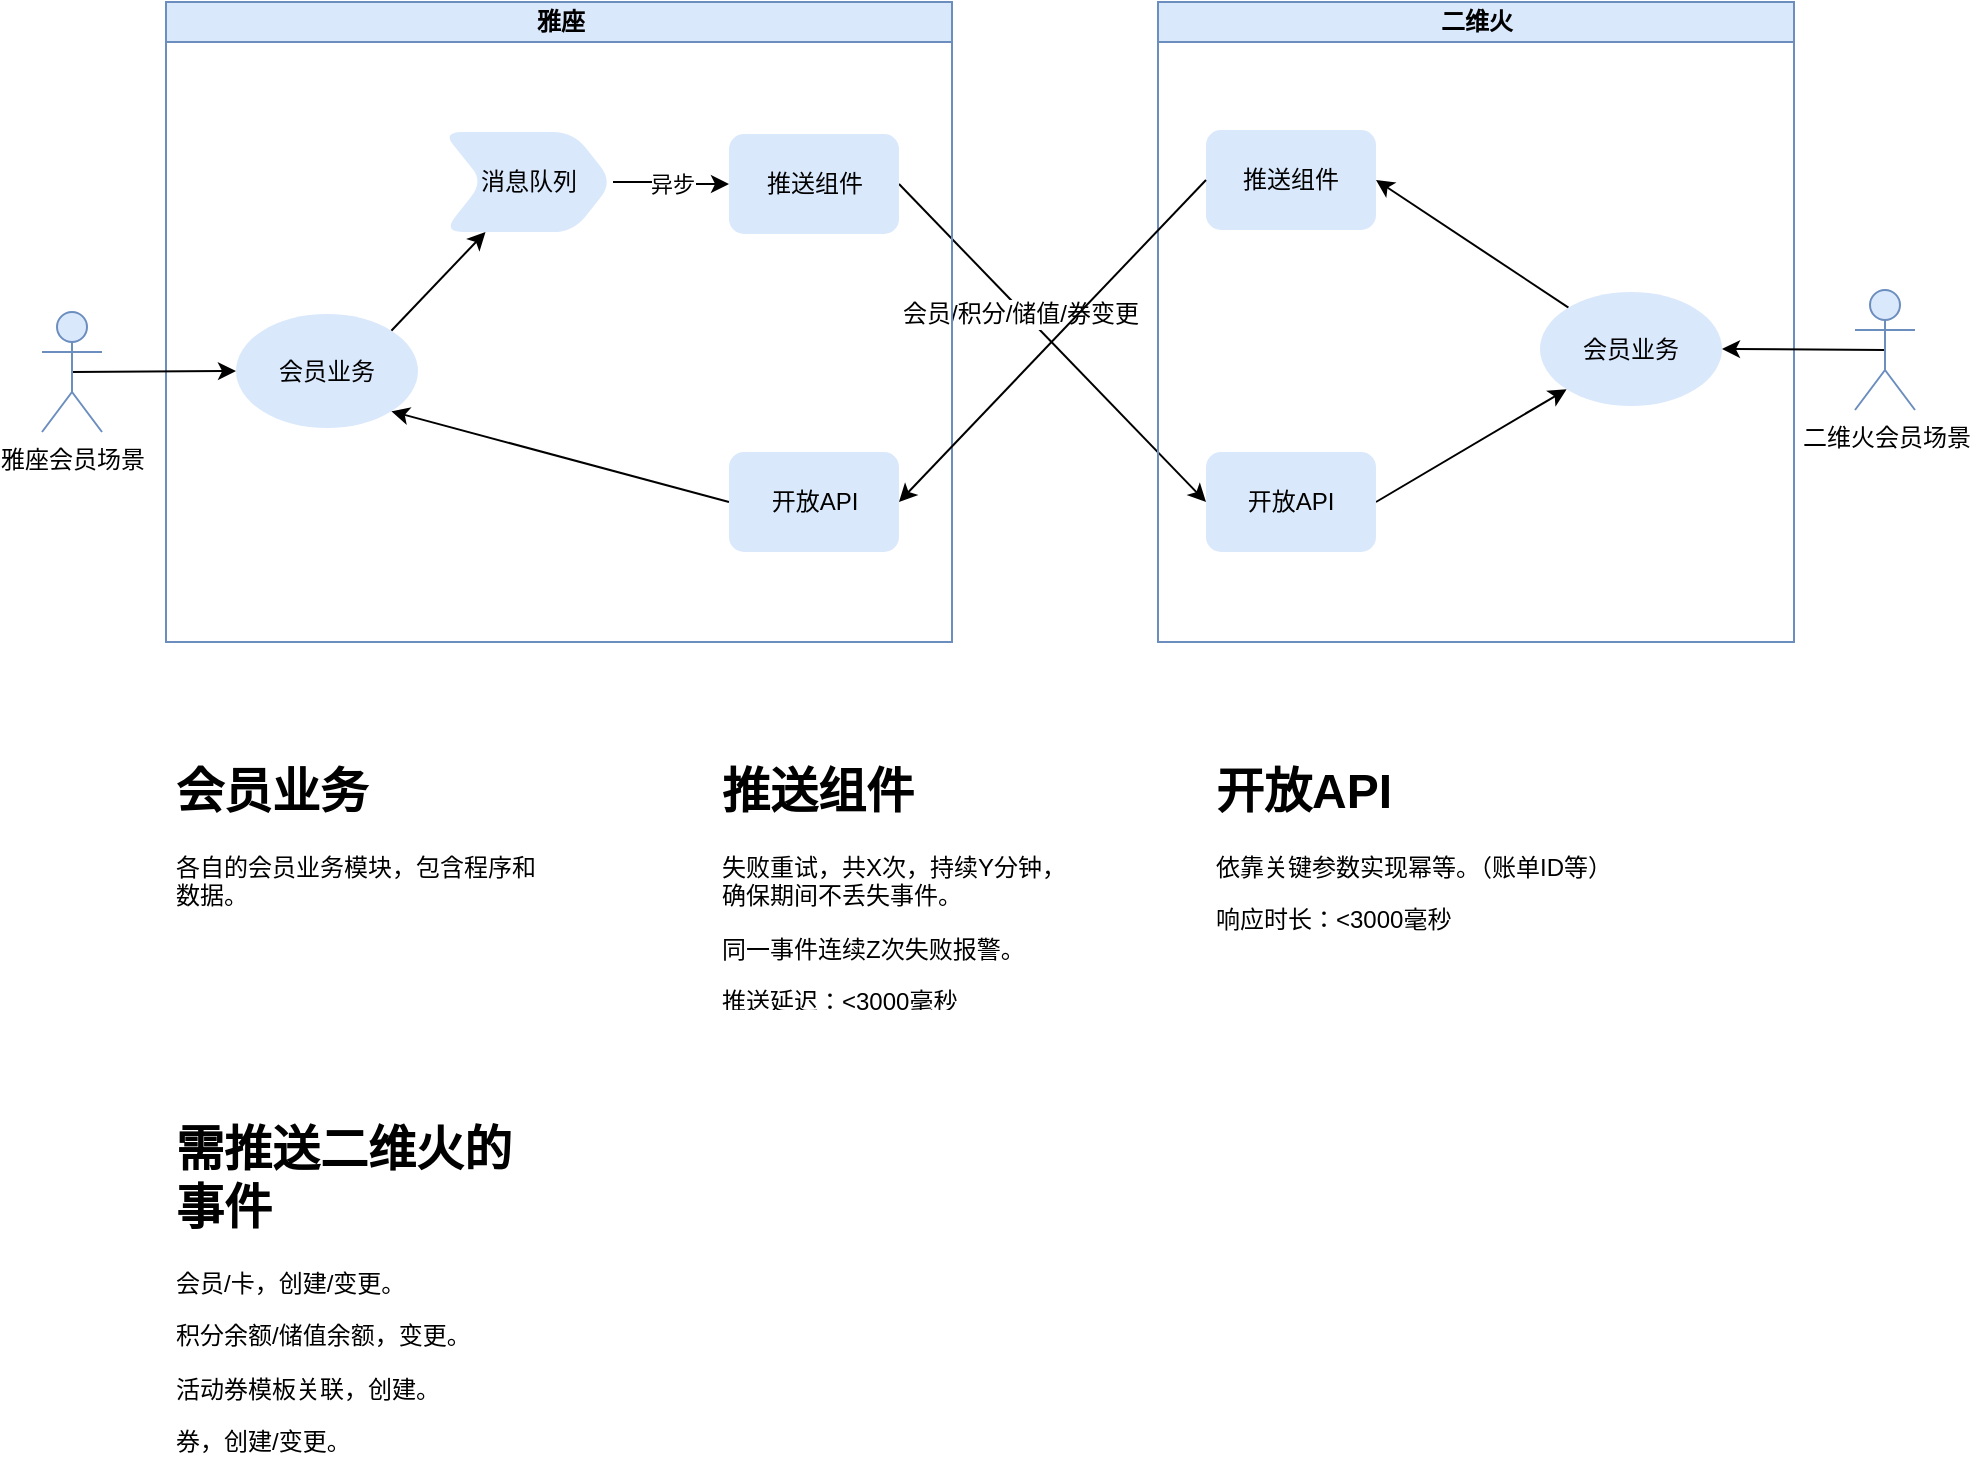 <mxfile version="10.9.6" type="github"><diagram name="Page-1" id="75ae5057-2f1f-a65a-41a6-c58fb5237df7"><mxGraphModel dx="1438" dy="556" grid="0" gridSize="10" guides="1" tooltips="1" connect="1" arrows="1" fold="1" page="0" pageScale="1" pageWidth="1100" pageHeight="850" background="#ffffff" math="0" shadow="0"><root><mxCell id="0"/><mxCell id="1" parent="0"/><mxCell id="csspEdC55rqh1lkGcjk5-10" style="rounded=0;orthogonalLoop=1;jettySize=auto;html=1;exitX=1;exitY=0.5;exitDx=0;exitDy=0;entryX=0;entryY=0.5;entryDx=0;entryDy=0;" parent="1" source="csspEdC55rqh1lkGcjk5-7" target="csspEdC55rqh1lkGcjk5-9" edge="1"><mxGeometry relative="1" as="geometry"/></mxCell><mxCell id="csspEdC55rqh1lkGcjk5-15" value="会员/积分/储值/券变更" style="text;html=1;resizable=0;points=[];align=center;verticalAlign=middle;labelBackgroundColor=#ffffff;" parent="csspEdC55rqh1lkGcjk5-10" vertex="1" connectable="0"><mxGeometry x="-0.2" y="-2" relative="1" as="geometry"><mxPoint as="offset"/></mxGeometry></mxCell><mxCell id="csspEdC55rqh1lkGcjk5-7" value="推送组件" style="rounded=1;whiteSpace=wrap;html=1;fillColor=#dae8fc;strokeColor=none;" parent="1" vertex="1"><mxGeometry x="283.5" y="133" width="85" height="50" as="geometry"/></mxCell><mxCell id="csspEdC55rqh1lkGcjk5-13" value="雅座" style="swimlane;html=1;startSize=20;horizontal=1;containerType=tree;strokeColor=#6c8ebf;fillColor=#dae8fc;" parent="1" vertex="1"><mxGeometry x="2" y="67" width="393" height="320" as="geometry"/></mxCell><mxCell id="csspEdC55rqh1lkGcjk5-16" value="消息队列" style="shape=step;perimeter=stepPerimeter;whiteSpace=wrap;html=1;fixedSize=1;rounded=1;strokeColor=none;fillColor=#dae8fc;" parent="csspEdC55rqh1lkGcjk5-13" vertex="1"><mxGeometry x="138.5" y="65" width="85" height="50" as="geometry"/></mxCell><mxCell id="csspEdC55rqh1lkGcjk5-80" style="edgeStyle=none;rounded=0;orthogonalLoop=1;jettySize=auto;html=1;exitX=0;exitY=0.5;exitDx=0;exitDy=0;entryX=1;entryY=1;entryDx=0;entryDy=0;" parent="csspEdC55rqh1lkGcjk5-13" source="csspEdC55rqh1lkGcjk5-21" target="csspEdC55rqh1lkGcjk5-76" edge="1"><mxGeometry relative="1" as="geometry"/></mxCell><mxCell id="csspEdC55rqh1lkGcjk5-21" value="开放API" style="rounded=1;whiteSpace=wrap;html=1;strokeColor=none;fillColor=#dae8fc;" parent="csspEdC55rqh1lkGcjk5-13" vertex="1"><mxGeometry x="281.5" y="225" width="85" height="50" as="geometry"/></mxCell><mxCell id="csspEdC55rqh1lkGcjk5-79" style="edgeStyle=none;rounded=0;orthogonalLoop=1;jettySize=auto;html=1;exitX=1;exitY=0;exitDx=0;exitDy=0;entryX=0.25;entryY=1;entryDx=0;entryDy=0;" parent="csspEdC55rqh1lkGcjk5-13" source="csspEdC55rqh1lkGcjk5-76" target="csspEdC55rqh1lkGcjk5-16" edge="1"><mxGeometry relative="1" as="geometry"/></mxCell><mxCell id="csspEdC55rqh1lkGcjk5-76" value="会员业务" style="ellipse;whiteSpace=wrap;html=1;align=center;container=1;recursiveResize=0;treeFolding=1;treeMoving=1;rounded=1;strokeColor=none;fillColor=#dae8fc;" parent="csspEdC55rqh1lkGcjk5-13" vertex="1"><mxGeometry x="35" y="156" width="91" height="57" as="geometry"/></mxCell><mxCell id="csspEdC55rqh1lkGcjk5-14" value="二维火" style="swimlane;html=1;startSize=20;horizontal=1;containerType=tree;fillColor=#dae8fc;strokeColor=#6c8ebf;" parent="1" vertex="1"><mxGeometry x="498" y="67" width="318" height="320" as="geometry"/></mxCell><mxCell id="csspEdC55rqh1lkGcjk5-83" style="edgeStyle=none;rounded=0;orthogonalLoop=1;jettySize=auto;html=1;entryX=1;entryY=0.5;entryDx=0;entryDy=0;" parent="csspEdC55rqh1lkGcjk5-14" source="csspEdC55rqh1lkGcjk5-82" target="csspEdC55rqh1lkGcjk5-20" edge="1"><mxGeometry relative="1" as="geometry"/></mxCell><mxCell id="csspEdC55rqh1lkGcjk5-20" value="推送组件" style="rounded=1;whiteSpace=wrap;html=1;fillColor=#dae8fc;strokeColor=none;" parent="csspEdC55rqh1lkGcjk5-14" vertex="1"><mxGeometry x="24" y="64" width="85" height="50" as="geometry"/></mxCell><mxCell id="csspEdC55rqh1lkGcjk5-85" style="edgeStyle=none;rounded=0;orthogonalLoop=1;jettySize=auto;html=1;exitX=1;exitY=0.5;exitDx=0;exitDy=0;entryX=0;entryY=1;entryDx=0;entryDy=0;" parent="csspEdC55rqh1lkGcjk5-14" source="csspEdC55rqh1lkGcjk5-9" target="csspEdC55rqh1lkGcjk5-82" edge="1"><mxGeometry relative="1" as="geometry"/></mxCell><mxCell id="csspEdC55rqh1lkGcjk5-9" value="开放API" style="rounded=1;whiteSpace=wrap;html=1;strokeColor=none;fillColor=#dae8fc;" parent="csspEdC55rqh1lkGcjk5-14" vertex="1"><mxGeometry x="24" y="225" width="85" height="50" as="geometry"/></mxCell><mxCell id="csspEdC55rqh1lkGcjk5-82" value="会员业务" style="ellipse;whiteSpace=wrap;html=1;align=center;container=1;recursiveResize=0;treeFolding=1;treeMoving=1;rounded=1;strokeColor=none;fillColor=#dae8fc;" parent="csspEdC55rqh1lkGcjk5-14" vertex="1"><mxGeometry x="191" y="145" width="91" height="57" as="geometry"/></mxCell><mxCell id="csspEdC55rqh1lkGcjk5-19" value="异步" style="edgeStyle=orthogonalEdgeStyle;rounded=0;orthogonalLoop=1;jettySize=auto;html=1;exitX=1;exitY=0.5;exitDx=0;exitDy=0;entryX=0;entryY=0.5;entryDx=0;entryDy=0;" parent="1" source="csspEdC55rqh1lkGcjk5-16" target="csspEdC55rqh1lkGcjk5-7" edge="1"><mxGeometry relative="1" as="geometry"/></mxCell><mxCell id="csspEdC55rqh1lkGcjk5-22" style="rounded=0;orthogonalLoop=1;jettySize=auto;html=1;exitX=0;exitY=0.5;exitDx=0;exitDy=0;entryX=1;entryY=0.5;entryDx=0;entryDy=0;" parent="1" source="csspEdC55rqh1lkGcjk5-20" target="csspEdC55rqh1lkGcjk5-21" edge="1"><mxGeometry relative="1" as="geometry"/></mxCell><mxCell id="csspEdC55rqh1lkGcjk5-81" style="edgeStyle=none;rounded=0;orthogonalLoop=1;jettySize=auto;html=1;exitX=0.5;exitY=0.5;exitDx=0;exitDy=0;exitPerimeter=0;entryX=0;entryY=0.5;entryDx=0;entryDy=0;" parent="1" source="csspEdC55rqh1lkGcjk5-31" target="csspEdC55rqh1lkGcjk5-76" edge="1"><mxGeometry relative="1" as="geometry"/></mxCell><mxCell id="csspEdC55rqh1lkGcjk5-31" value="雅座会员场景" style="shape=umlActor;verticalLabelPosition=bottom;labelBackgroundColor=#ffffff;verticalAlign=top;html=1;outlineConnect=0;rounded=1;strokeColor=#6c8ebf;fillColor=#dae8fc;" parent="1" vertex="1"><mxGeometry x="-60" y="222" width="30" height="60" as="geometry"/></mxCell><mxCell id="csspEdC55rqh1lkGcjk5-86" style="edgeStyle=none;rounded=0;orthogonalLoop=1;jettySize=auto;html=1;exitX=0.5;exitY=0.5;exitDx=0;exitDy=0;exitPerimeter=0;entryX=1;entryY=0.5;entryDx=0;entryDy=0;" parent="1" source="csspEdC55rqh1lkGcjk5-37" target="csspEdC55rqh1lkGcjk5-82" edge="1"><mxGeometry relative="1" as="geometry"/></mxCell><mxCell id="csspEdC55rqh1lkGcjk5-37" value="二维火会员场景" style="shape=umlActor;verticalLabelPosition=bottom;labelBackgroundColor=#ffffff;verticalAlign=top;html=1;outlineConnect=0;rounded=1;strokeColor=#6c8ebf;fillColor=#dae8fc;" parent="1" vertex="1"><mxGeometry x="846.5" y="211" width="30" height="60" as="geometry"/></mxCell><mxCell id="csspEdC55rqh1lkGcjk5-73" value="&lt;h1&gt;推送组件&lt;/h1&gt;&lt;p&gt;失败重试，共X次，持续Y分钟，确保期间不丢失事件。&lt;/p&gt;&lt;p&gt;同一事件连续Z次失败报警。&lt;/p&gt;&lt;p&gt;推送延迟：&amp;lt;3000毫秒&lt;/p&gt;" style="text;html=1;strokeColor=none;fillColor=none;spacing=5;spacingTop=-20;whiteSpace=wrap;overflow=hidden;rounded=0;align=left;" parent="1" vertex="1"><mxGeometry x="274.5" y="442" width="190" height="129" as="geometry"/></mxCell><mxCell id="csspEdC55rqh1lkGcjk5-74" value="&lt;h1&gt;开放API&lt;/h1&gt;&lt;p&gt;&lt;span&gt;依靠关键参数实现幂等。（账单ID等）&lt;/span&gt;&lt;/p&gt;&lt;p&gt;&lt;span&gt;响应时长：&amp;lt;3000毫秒&lt;/span&gt;&lt;/p&gt;" style="text;html=1;strokeColor=none;fillColor=none;spacing=5;spacingTop=-20;whiteSpace=wrap;overflow=hidden;rounded=0;align=left;" parent="1" vertex="1"><mxGeometry x="522" y="442" width="244" height="101" as="geometry"/></mxCell><mxCell id="csspEdC55rqh1lkGcjk5-87" value="&lt;h1&gt;会员业务&lt;/h1&gt;&lt;p&gt;各自的会员业务模块，包含程序和数据。&lt;/p&gt;" style="text;html=1;strokeColor=none;fillColor=none;spacing=5;spacingTop=-20;whiteSpace=wrap;overflow=hidden;rounded=0;align=left;" parent="1" vertex="1"><mxGeometry x="2" y="442" width="190" height="129" as="geometry"/></mxCell><mxCell id="csspEdC55rqh1lkGcjk5-88" value="&lt;h1&gt;需推送二维火的事件&lt;/h1&gt;&lt;p&gt;会员/卡，创建/变更。&lt;/p&gt;&lt;p&gt;积分余额/储值余额，变更。&lt;/p&gt;&lt;p&gt;活动券模板关联，创建。&lt;/p&gt;&lt;p&gt;券，创建/变更。&lt;/p&gt;" style="text;html=1;strokeColor=none;fillColor=none;spacing=5;spacingTop=-20;whiteSpace=wrap;overflow=hidden;rounded=0;align=left;" parent="1" vertex="1"><mxGeometry x="2" y="621" width="190" height="180" as="geometry"/></mxCell></root></mxGraphModel></diagram></mxfile>